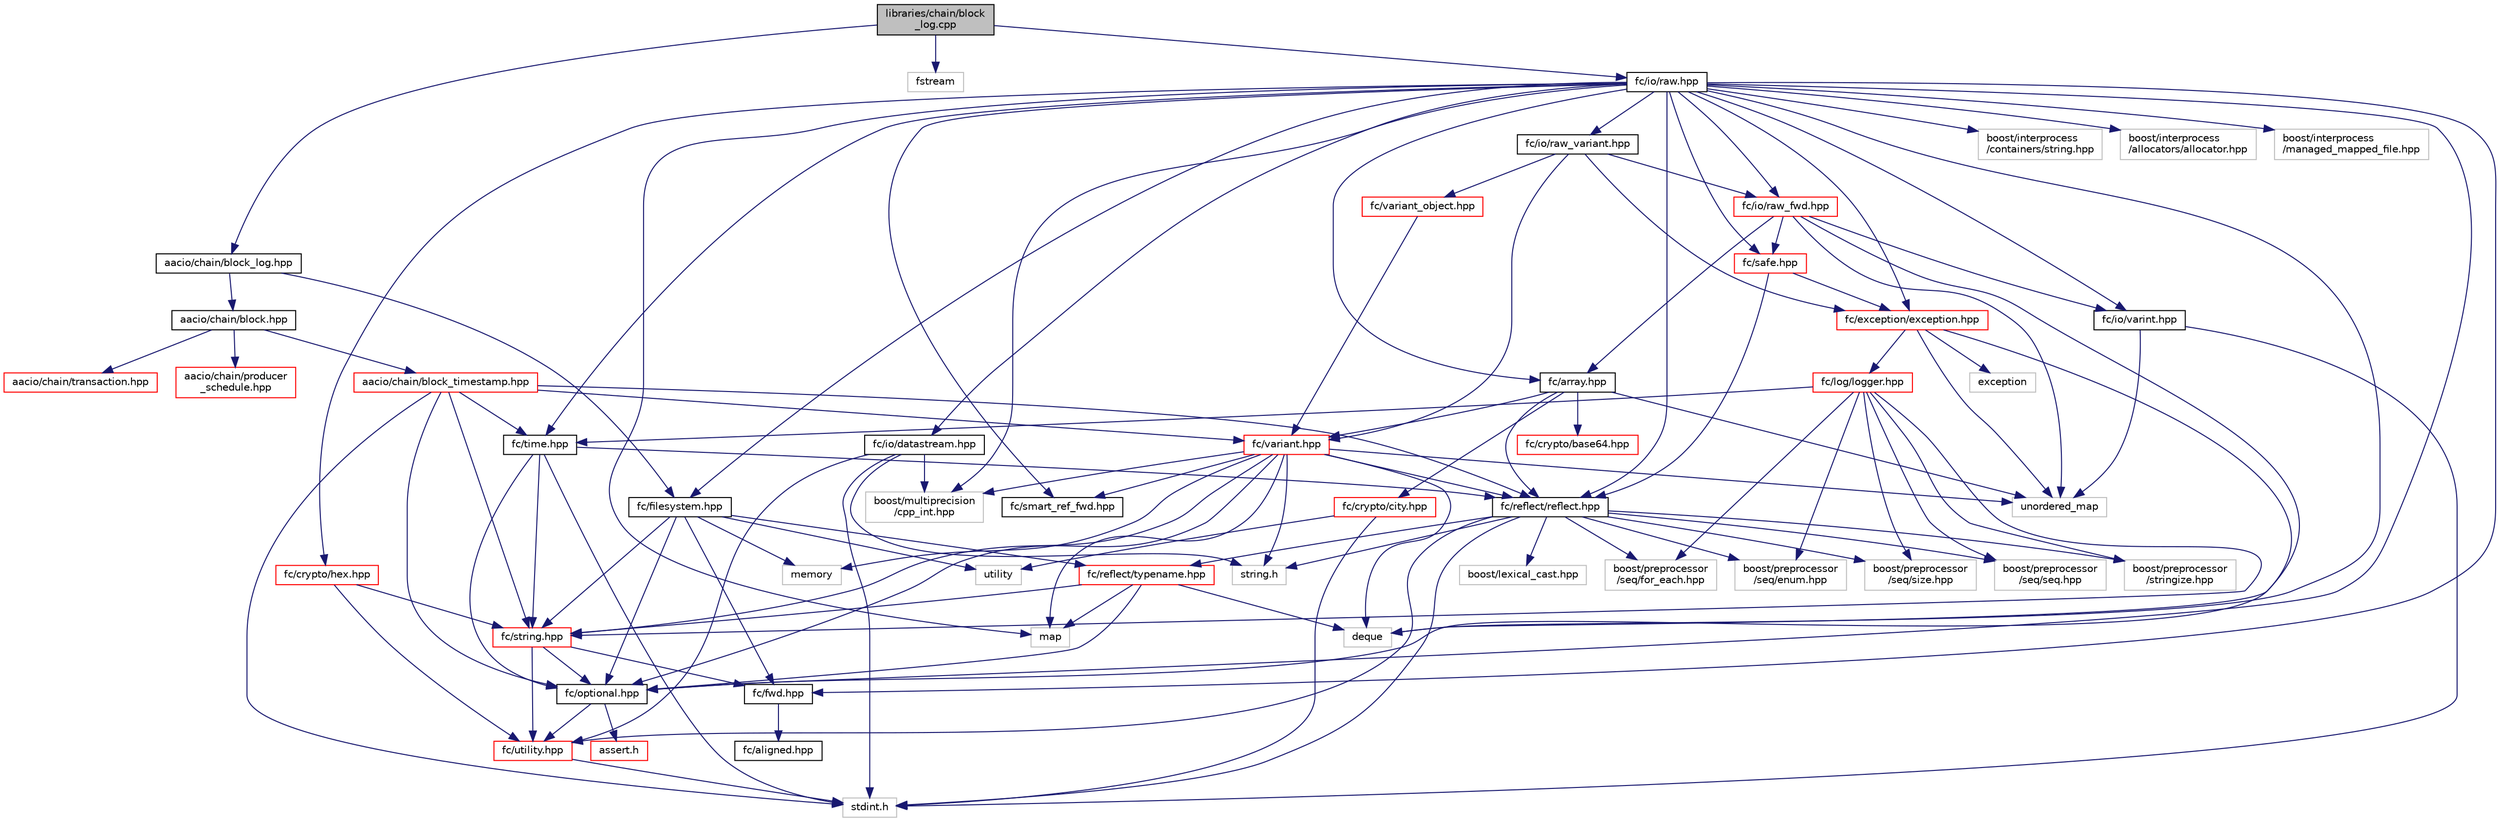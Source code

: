 digraph "libraries/chain/block_log.cpp"
{
  edge [fontname="Helvetica",fontsize="10",labelfontname="Helvetica",labelfontsize="10"];
  node [fontname="Helvetica",fontsize="10",shape=record];
  Node0 [label="libraries/chain/block\l_log.cpp",height=0.2,width=0.4,color="black", fillcolor="grey75", style="filled", fontcolor="black"];
  Node0 -> Node1 [color="midnightblue",fontsize="10",style="solid"];
  Node1 [label="aacio/chain/block_log.hpp",height=0.2,width=0.4,color="black", fillcolor="white", style="filled",URL="$block__log_8hpp.html"];
  Node1 -> Node2 [color="midnightblue",fontsize="10",style="solid"];
  Node2 [label="fc/filesystem.hpp",height=0.2,width=0.4,color="black", fillcolor="white", style="filled",URL="$filesystem_8hpp_source.html"];
  Node2 -> Node3 [color="midnightblue",fontsize="10",style="solid"];
  Node3 [label="utility",height=0.2,width=0.4,color="grey75", fillcolor="white", style="filled"];
  Node2 -> Node4 [color="midnightblue",fontsize="10",style="solid"];
  Node4 [label="memory",height=0.2,width=0.4,color="grey75", fillcolor="white", style="filled"];
  Node2 -> Node5 [color="midnightblue",fontsize="10",style="solid"];
  Node5 [label="fc/string.hpp",height=0.2,width=0.4,color="red", fillcolor="white", style="filled",URL="$string_8hpp_source.html"];
  Node5 -> Node6 [color="midnightblue",fontsize="10",style="solid"];
  Node6 [label="fc/utility.hpp",height=0.2,width=0.4,color="red", fillcolor="white", style="filled",URL="$utility_8hpp_source.html"];
  Node6 -> Node7 [color="midnightblue",fontsize="10",style="solid"];
  Node7 [label="stdint.h",height=0.2,width=0.4,color="grey75", fillcolor="white", style="filled"];
  Node5 -> Node11 [color="midnightblue",fontsize="10",style="solid"];
  Node11 [label="fc/fwd.hpp",height=0.2,width=0.4,color="black", fillcolor="white", style="filled",URL="$fwd_8hpp_source.html"];
  Node11 -> Node12 [color="midnightblue",fontsize="10",style="solid"];
  Node12 [label="fc/aligned.hpp",height=0.2,width=0.4,color="black", fillcolor="white", style="filled",URL="$aligned_8hpp_source.html"];
  Node5 -> Node13 [color="midnightblue",fontsize="10",style="solid"];
  Node13 [label="fc/optional.hpp",height=0.2,width=0.4,color="black", fillcolor="white", style="filled",URL="$libraries_2fc_2include_2fc_2optional_8hpp_source.html"];
  Node13 -> Node6 [color="midnightblue",fontsize="10",style="solid"];
  Node13 -> Node14 [color="midnightblue",fontsize="10",style="solid"];
  Node14 [label="assert.h",height=0.2,width=0.4,color="red", fillcolor="white", style="filled",URL="$assert_8h_source.html"];
  Node2 -> Node17 [color="midnightblue",fontsize="10",style="solid"];
  Node17 [label="fc/reflect/typename.hpp",height=0.2,width=0.4,color="red", fillcolor="white", style="filled",URL="$typename_8hpp_source.html"];
  Node17 -> Node18 [color="midnightblue",fontsize="10",style="solid"];
  Node18 [label="deque",height=0.2,width=0.4,color="grey75", fillcolor="white", style="filled"];
  Node17 -> Node19 [color="midnightblue",fontsize="10",style="solid"];
  Node19 [label="map",height=0.2,width=0.4,color="grey75", fillcolor="white", style="filled"];
  Node17 -> Node5 [color="midnightblue",fontsize="10",style="solid"];
  Node17 -> Node13 [color="midnightblue",fontsize="10",style="solid"];
  Node2 -> Node13 [color="midnightblue",fontsize="10",style="solid"];
  Node2 -> Node11 [color="midnightblue",fontsize="10",style="solid"];
  Node1 -> Node25 [color="midnightblue",fontsize="10",style="solid"];
  Node25 [label="aacio/chain/block.hpp",height=0.2,width=0.4,color="black", fillcolor="white", style="filled",URL="$block_8hpp.html"];
  Node25 -> Node26 [color="midnightblue",fontsize="10",style="solid"];
  Node26 [label="aacio/chain/block_timestamp.hpp",height=0.2,width=0.4,color="red", fillcolor="white", style="filled",URL="$block__timestamp_8hpp_source.html"];
  Node26 -> Node7 [color="midnightblue",fontsize="10",style="solid"];
  Node26 -> Node31 [color="midnightblue",fontsize="10",style="solid"];
  Node31 [label="fc/time.hpp",height=0.2,width=0.4,color="black", fillcolor="white", style="filled",URL="$include_2fc_2time_8hpp_source.html"];
  Node31 -> Node7 [color="midnightblue",fontsize="10",style="solid"];
  Node31 -> Node5 [color="midnightblue",fontsize="10",style="solid"];
  Node31 -> Node13 [color="midnightblue",fontsize="10",style="solid"];
  Node31 -> Node32 [color="midnightblue",fontsize="10",style="solid"];
  Node32 [label="fc/reflect/reflect.hpp",height=0.2,width=0.4,color="black", fillcolor="white", style="filled",URL="$libraries_2fc_2include_2fc_2reflect_2reflect_8hpp_source.html"];
  Node32 -> Node6 [color="midnightblue",fontsize="10",style="solid"];
  Node32 -> Node33 [color="midnightblue",fontsize="10",style="solid"];
  Node33 [label="boost/lexical_cast.hpp",height=0.2,width=0.4,color="grey75", fillcolor="white", style="filled"];
  Node32 -> Node34 [color="midnightblue",fontsize="10",style="solid"];
  Node34 [label="boost/preprocessor\l/seq/for_each.hpp",height=0.2,width=0.4,color="grey75", fillcolor="white", style="filled"];
  Node32 -> Node35 [color="midnightblue",fontsize="10",style="solid"];
  Node35 [label="boost/preprocessor\l/seq/enum.hpp",height=0.2,width=0.4,color="grey75", fillcolor="white", style="filled"];
  Node32 -> Node36 [color="midnightblue",fontsize="10",style="solid"];
  Node36 [label="boost/preprocessor\l/seq/size.hpp",height=0.2,width=0.4,color="grey75", fillcolor="white", style="filled"];
  Node32 -> Node37 [color="midnightblue",fontsize="10",style="solid"];
  Node37 [label="boost/preprocessor\l/seq/seq.hpp",height=0.2,width=0.4,color="grey75", fillcolor="white", style="filled"];
  Node32 -> Node38 [color="midnightblue",fontsize="10",style="solid"];
  Node38 [label="boost/preprocessor\l/stringize.hpp",height=0.2,width=0.4,color="grey75", fillcolor="white", style="filled"];
  Node32 -> Node7 [color="midnightblue",fontsize="10",style="solid"];
  Node32 -> Node39 [color="midnightblue",fontsize="10",style="solid"];
  Node39 [label="string.h",height=0.2,width=0.4,color="grey75", fillcolor="white", style="filled"];
  Node32 -> Node17 [color="midnightblue",fontsize="10",style="solid"];
  Node26 -> Node43 [color="midnightblue",fontsize="10",style="solid"];
  Node43 [label="fc/variant.hpp",height=0.2,width=0.4,color="red", fillcolor="white", style="filled",URL="$variant_8hpp_source.html"];
  Node43 -> Node18 [color="midnightblue",fontsize="10",style="solid"];
  Node43 -> Node19 [color="midnightblue",fontsize="10",style="solid"];
  Node43 -> Node4 [color="midnightblue",fontsize="10",style="solid"];
  Node43 -> Node45 [color="midnightblue",fontsize="10",style="solid"];
  Node45 [label="unordered_map",height=0.2,width=0.4,color="grey75", fillcolor="white", style="filled"];
  Node43 -> Node39 [color="midnightblue",fontsize="10",style="solid"];
  Node43 -> Node13 [color="midnightblue",fontsize="10",style="solid"];
  Node43 -> Node5 [color="midnightblue",fontsize="10",style="solid"];
  Node43 -> Node47 [color="midnightblue",fontsize="10",style="solid"];
  Node47 [label="fc/smart_ref_fwd.hpp",height=0.2,width=0.4,color="black", fillcolor="white", style="filled",URL="$smart__ref__fwd_8hpp_source.html"];
  Node43 -> Node49 [color="midnightblue",fontsize="10",style="solid"];
  Node49 [label="boost/multiprecision\l/cpp_int.hpp",height=0.2,width=0.4,color="grey75", fillcolor="white", style="filled"];
  Node43 -> Node32 [color="midnightblue",fontsize="10",style="solid"];
  Node26 -> Node5 [color="midnightblue",fontsize="10",style="solid"];
  Node26 -> Node13 [color="midnightblue",fontsize="10",style="solid"];
  Node26 -> Node32 [color="midnightblue",fontsize="10",style="solid"];
  Node25 -> Node144 [color="midnightblue",fontsize="10",style="solid"];
  Node144 [label="aacio/chain/transaction.hpp",height=0.2,width=0.4,color="red", fillcolor="white", style="filled",URL="$libraries_2chain_2include_2aacio_2chain_2transaction_8hpp.html"];
  Node25 -> Node146 [color="midnightblue",fontsize="10",style="solid"];
  Node146 [label="aacio/chain/producer\l_schedule.hpp",height=0.2,width=0.4,color="red", fillcolor="white", style="filled",URL="$libraries_2chain_2include_2aacio_2chain_2producer__schedule_8hpp_source.html"];
  Node0 -> Node77 [color="midnightblue",fontsize="10",style="solid"];
  Node77 [label="fstream",height=0.2,width=0.4,color="grey75", fillcolor="white", style="filled"];
  Node0 -> Node93 [color="midnightblue",fontsize="10",style="solid"];
  Node93 [label="fc/io/raw.hpp",height=0.2,width=0.4,color="black", fillcolor="white", style="filled",URL="$raw_8hpp_source.html"];
  Node93 -> Node94 [color="midnightblue",fontsize="10",style="solid"];
  Node94 [label="fc/io/raw_variant.hpp",height=0.2,width=0.4,color="black", fillcolor="white", style="filled",URL="$raw__variant_8hpp_source.html"];
  Node94 -> Node29 [color="midnightblue",fontsize="10",style="solid"];
  Node29 [label="fc/exception/exception.hpp",height=0.2,width=0.4,color="red", fillcolor="white", style="filled",URL="$exception_8hpp.html",tooltip="Defines exception&#39;s used by fc. "];
  Node29 -> Node30 [color="midnightblue",fontsize="10",style="solid"];
  Node30 [label="fc/log/logger.hpp",height=0.2,width=0.4,color="red", fillcolor="white", style="filled",URL="$logger_8hpp_source.html"];
  Node30 -> Node5 [color="midnightblue",fontsize="10",style="solid"];
  Node30 -> Node31 [color="midnightblue",fontsize="10",style="solid"];
  Node30 -> Node34 [color="midnightblue",fontsize="10",style="solid"];
  Node30 -> Node35 [color="midnightblue",fontsize="10",style="solid"];
  Node30 -> Node36 [color="midnightblue",fontsize="10",style="solid"];
  Node30 -> Node37 [color="midnightblue",fontsize="10",style="solid"];
  Node30 -> Node38 [color="midnightblue",fontsize="10",style="solid"];
  Node29 -> Node13 [color="midnightblue",fontsize="10",style="solid"];
  Node29 -> Node52 [color="midnightblue",fontsize="10",style="solid"];
  Node52 [label="exception",height=0.2,width=0.4,color="grey75", fillcolor="white", style="filled"];
  Node29 -> Node45 [color="midnightblue",fontsize="10",style="solid"];
  Node94 -> Node84 [color="midnightblue",fontsize="10",style="solid"];
  Node84 [label="fc/io/raw_fwd.hpp",height=0.2,width=0.4,color="red", fillcolor="white", style="filled",URL="$raw__fwd_8hpp_source.html"];
  Node84 -> Node82 [color="midnightblue",fontsize="10",style="solid"];
  Node82 [label="fc/io/varint.hpp",height=0.2,width=0.4,color="black", fillcolor="white", style="filled",URL="$libraries_2fc_2include_2fc_2io_2varint_8hpp_source.html"];
  Node82 -> Node7 [color="midnightblue",fontsize="10",style="solid"];
  Node82 -> Node45 [color="midnightblue",fontsize="10",style="solid"];
  Node84 -> Node85 [color="midnightblue",fontsize="10",style="solid"];
  Node85 [label="fc/array.hpp",height=0.2,width=0.4,color="black", fillcolor="white", style="filled",URL="$array_8hpp_source.html"];
  Node85 -> Node86 [color="midnightblue",fontsize="10",style="solid"];
  Node86 [label="fc/crypto/base64.hpp",height=0.2,width=0.4,color="red", fillcolor="white", style="filled",URL="$include_2fc_2crypto_2base64_8hpp_source.html"];
  Node85 -> Node43 [color="midnightblue",fontsize="10",style="solid"];
  Node85 -> Node32 [color="midnightblue",fontsize="10",style="solid"];
  Node85 -> Node45 [color="midnightblue",fontsize="10",style="solid"];
  Node85 -> Node87 [color="midnightblue",fontsize="10",style="solid"];
  Node87 [label="fc/crypto/city.hpp",height=0.2,width=0.4,color="red", fillcolor="white", style="filled",URL="$city_8hpp_source.html"];
  Node87 -> Node7 [color="midnightblue",fontsize="10",style="solid"];
  Node87 -> Node3 [color="midnightblue",fontsize="10",style="solid"];
  Node84 -> Node89 [color="midnightblue",fontsize="10",style="solid"];
  Node89 [label="fc/safe.hpp",height=0.2,width=0.4,color="red", fillcolor="white", style="filled",URL="$safe_8hpp_source.html"];
  Node89 -> Node29 [color="midnightblue",fontsize="10",style="solid"];
  Node89 -> Node32 [color="midnightblue",fontsize="10",style="solid"];
  Node84 -> Node18 [color="midnightblue",fontsize="10",style="solid"];
  Node84 -> Node45 [color="midnightblue",fontsize="10",style="solid"];
  Node94 -> Node42 [color="midnightblue",fontsize="10",style="solid"];
  Node42 [label="fc/variant_object.hpp",height=0.2,width=0.4,color="red", fillcolor="white", style="filled",URL="$variant__object_8hpp_source.html"];
  Node42 -> Node43 [color="midnightblue",fontsize="10",style="solid"];
  Node94 -> Node43 [color="midnightblue",fontsize="10",style="solid"];
  Node93 -> Node32 [color="midnightblue",fontsize="10",style="solid"];
  Node93 -> Node95 [color="midnightblue",fontsize="10",style="solid"];
  Node95 [label="fc/io/datastream.hpp",height=0.2,width=0.4,color="black", fillcolor="white", style="filled",URL="$libraries_2fc_2include_2fc_2io_2datastream_8hpp_source.html"];
  Node95 -> Node6 [color="midnightblue",fontsize="10",style="solid"];
  Node95 -> Node39 [color="midnightblue",fontsize="10",style="solid"];
  Node95 -> Node7 [color="midnightblue",fontsize="10",style="solid"];
  Node95 -> Node49 [color="midnightblue",fontsize="10",style="solid"];
  Node93 -> Node82 [color="midnightblue",fontsize="10",style="solid"];
  Node93 -> Node13 [color="midnightblue",fontsize="10",style="solid"];
  Node93 -> Node11 [color="midnightblue",fontsize="10",style="solid"];
  Node93 -> Node47 [color="midnightblue",fontsize="10",style="solid"];
  Node93 -> Node85 [color="midnightblue",fontsize="10",style="solid"];
  Node93 -> Node31 [color="midnightblue",fontsize="10",style="solid"];
  Node93 -> Node2 [color="midnightblue",fontsize="10",style="solid"];
  Node93 -> Node29 [color="midnightblue",fontsize="10",style="solid"];
  Node93 -> Node89 [color="midnightblue",fontsize="10",style="solid"];
  Node93 -> Node84 [color="midnightblue",fontsize="10",style="solid"];
  Node93 -> Node19 [color="midnightblue",fontsize="10",style="solid"];
  Node93 -> Node18 [color="midnightblue",fontsize="10",style="solid"];
  Node93 -> Node49 [color="midnightblue",fontsize="10",style="solid"];
  Node93 -> Node64 [color="midnightblue",fontsize="10",style="solid"];
  Node64 [label="boost/interprocess\l/containers/string.hpp",height=0.2,width=0.4,color="grey75", fillcolor="white", style="filled"];
  Node93 -> Node65 [color="midnightblue",fontsize="10",style="solid"];
  Node65 [label="boost/interprocess\l/allocators/allocator.hpp",height=0.2,width=0.4,color="grey75", fillcolor="white", style="filled"];
  Node93 -> Node59 [color="midnightblue",fontsize="10",style="solid"];
  Node59 [label="boost/interprocess\l/managed_mapped_file.hpp",height=0.2,width=0.4,color="grey75", fillcolor="white", style="filled"];
  Node93 -> Node96 [color="midnightblue",fontsize="10",style="solid"];
  Node96 [label="fc/crypto/hex.hpp",height=0.2,width=0.4,color="red", fillcolor="white", style="filled",URL="$hex_8hpp_source.html"];
  Node96 -> Node5 [color="midnightblue",fontsize="10",style="solid"];
  Node96 -> Node6 [color="midnightblue",fontsize="10",style="solid"];
}
